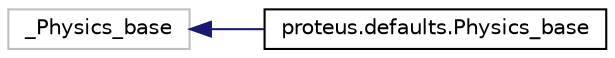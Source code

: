 digraph "Graphical Class Hierarchy"
{
 // LATEX_PDF_SIZE
  edge [fontname="Helvetica",fontsize="10",labelfontname="Helvetica",labelfontsize="10"];
  node [fontname="Helvetica",fontsize="10",shape=record];
  rankdir="LR";
  Node385 [label="_Physics_base",height=0.2,width=0.4,color="grey75", fillcolor="white", style="filled",tooltip=" "];
  Node385 -> Node0 [dir="back",color="midnightblue",fontsize="10",style="solid",fontname="Helvetica"];
  Node0 [label="proteus.defaults.Physics_base",height=0.2,width=0.4,color="black", fillcolor="white", style="filled",URL="$dc/dfd/classproteus_1_1defaults_1_1Physics__base.html",tooltip=" "];
}

